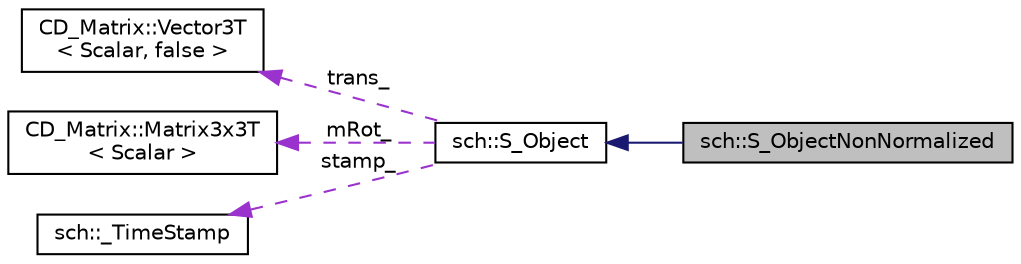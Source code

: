 digraph "sch::S_ObjectNonNormalized"
{
 // LATEX_PDF_SIZE
  edge [fontname="Helvetica",fontsize="10",labelfontname="Helvetica",labelfontsize="10"];
  node [fontname="Helvetica",fontsize="10",shape=record];
  rankdir="LR";
  Node1 [label="sch::S_ObjectNonNormalized",height=0.2,width=0.4,color="black", fillcolor="grey75", style="filled", fontcolor="black",tooltip=" "];
  Node2 -> Node1 [dir="back",color="midnightblue",fontsize="10",style="solid",fontname="Helvetica"];
  Node2 [label="sch::S_Object",height=0.2,width=0.4,color="black", fillcolor="white", style="filled",URL="$classsch_1_1S__Object.html",tooltip=" "];
  Node3 -> Node2 [dir="back",color="darkorchid3",fontsize="10",style="dashed",label=" trans_" ,fontname="Helvetica"];
  Node3 [label="CD_Matrix::Vector3T\l\< Scalar, false \>",height=0.2,width=0.4,color="black", fillcolor="white", style="filled",URL="$structCD__Matrix_1_1Vector3T.html",tooltip=" "];
  Node4 -> Node2 [dir="back",color="darkorchid3",fontsize="10",style="dashed",label=" mRot_" ,fontname="Helvetica"];
  Node4 [label="CD_Matrix::Matrix3x3T\l\< Scalar \>",height=0.2,width=0.4,color="black", fillcolor="white", style="filled",URL="$structCD__Matrix_1_1Matrix3x3T.html",tooltip=" "];
  Node5 -> Node2 [dir="back",color="darkorchid3",fontsize="10",style="dashed",label=" stamp_" ,fontname="Helvetica"];
  Node5 [label="sch::_TimeStamp",height=0.2,width=0.4,color="black", fillcolor="white", style="filled",URL="$structsch_1_1__TimeStamp.html",tooltip=" "];
}
